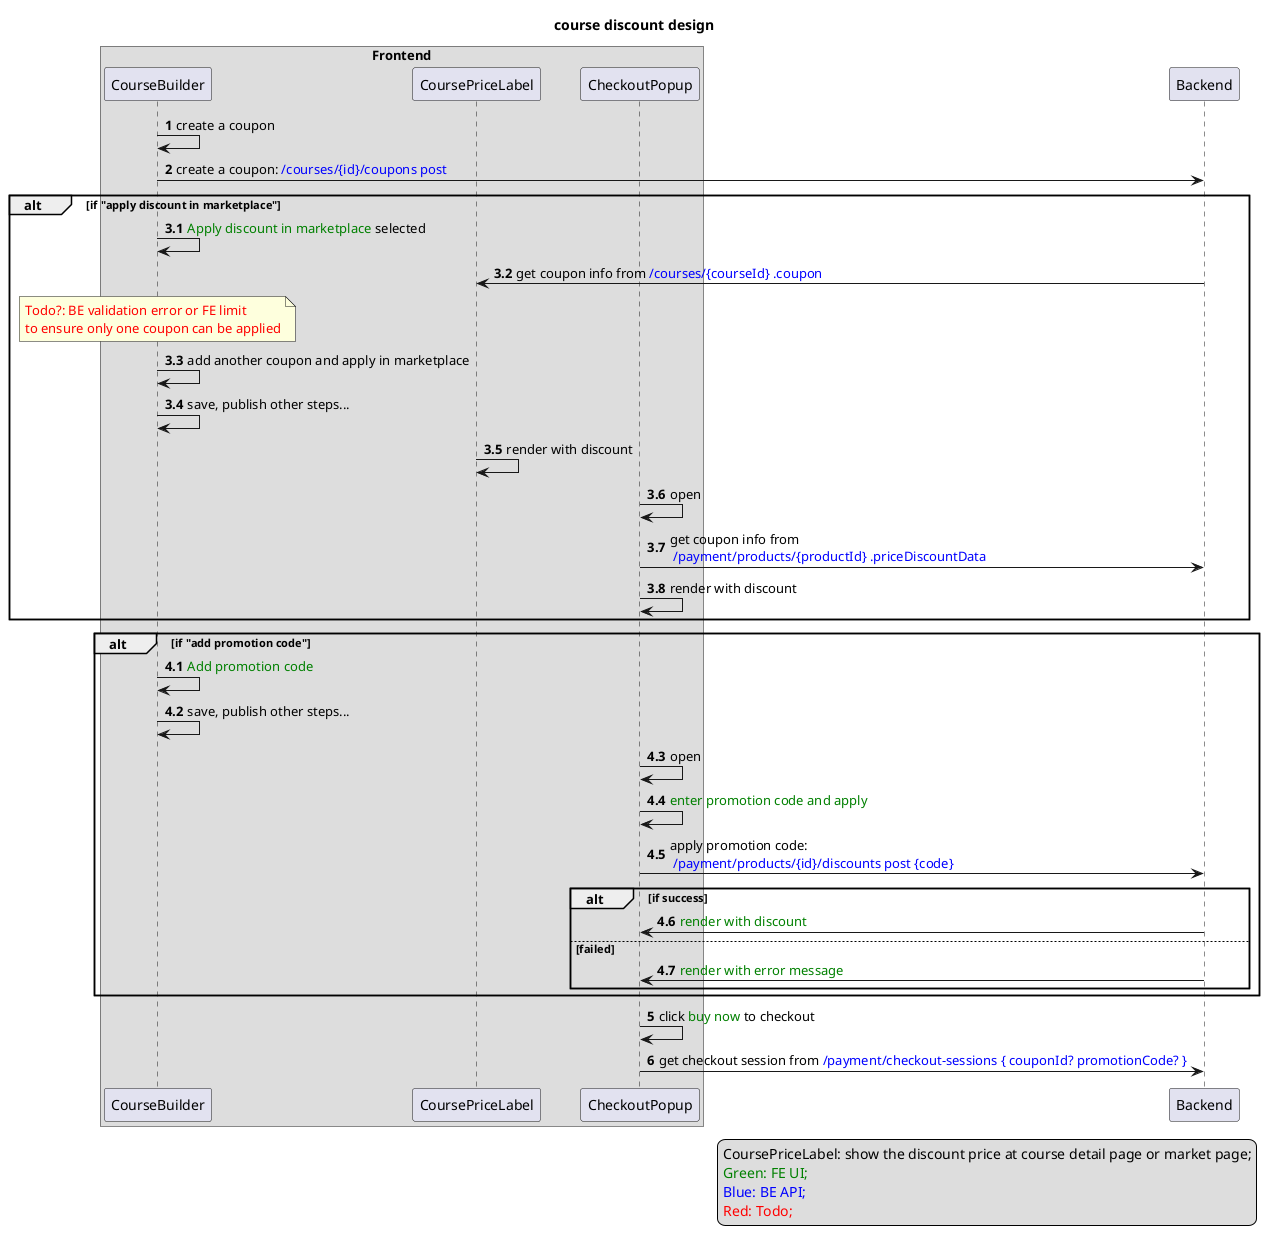 @startuml
title "course discount design"
legend right
  CoursePriceLabel: show the discount price at course detail page or market page;
  <color green>Green: FE UI; </color>
  <color blue>Blue: BE API; </color>
  <color red>Red: Todo; </color>
end legend

box "Frontend"
participant CourseBuilder
participant CoursePriceLabel
participant CheckoutPopup
end box

participant Backend

autonumber
CourseBuilder -> CourseBuilder: create a coupon
CourseBuilder -> Backend: create a coupon: <color blue>/courses/{id}/coupons post</color>


alt if "apply discount in marketplace"
autonumber 3.1
CourseBuilder -> CourseBuilder: <color green>Apply discount in marketplace</color> selected
CoursePriceLabel <- Backend: get coupon info from <color blue>/courses/{courseId} .coupon</color>

note over CourseBuilder
  <color red>Todo?: BE validation error or FE limit </color>
  <color red>to ensure only one coupon can be applied</color>
end note
CourseBuilder -> CourseBuilder: add another coupon and apply in marketplace
CourseBuilder -> CourseBuilder: save, publish other steps...
CoursePriceLabel -> CoursePriceLabel: render with discount
CheckoutPopup -> CheckoutPopup: open
CheckoutPopup -> Backend: get coupon info from \n <color blue>/payment/products/{productId} .priceDiscountData</color>
CheckoutPopup -> CheckoutPopup: render with discount
end

alt if "add promotion code"
autonumber 4.1
CourseBuilder -> CourseBuilder: <color green>Add promotion code</color>
CourseBuilder -> CourseBuilder: save, publish other steps...
CheckoutPopup -> CheckoutPopup: open
CheckoutPopup -> CheckoutPopup: <color green>enter promotion code and apply</color>
CheckoutPopup -> Backend: apply promotion code: \n <color blue>/payment/products/{id}/discounts post {code} </color>
  alt if success
    CheckoutPopup <- Backend: <color green>render with discount</color>
  else failed
    CheckoutPopup <- Backend: <color green>render with error message</color>
  end
end

autonumber 5
CheckoutPopup -> CheckoutPopup: click <color green>buy now</color> to checkout
CheckoutPopup -> Backend: get checkout session from <color blue>/payment/checkout-sessions { couponId? promotionCode? }</color>
@enduml
